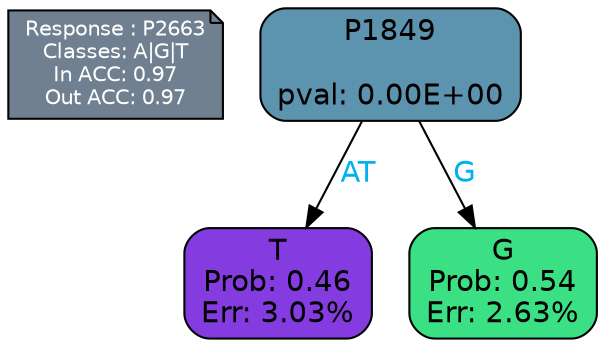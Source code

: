 digraph Tree {
node [shape=box, style="filled, rounded", color="black", fontname=helvetica] ;
graph [ranksep=equally, splines=polylines, bgcolor=transparent, dpi=600] ;
edge [fontname=helvetica] ;
LEGEND [label="Response : P2663
Classes: A|G|T
In ACC: 0.97
Out ACC: 0.97
",shape=note,align=left,style=filled,fillcolor="slategray",fontcolor="white",fontsize=10];1 [label="P1849

pval: 0.00E+00", fillcolor="#5c93ae"] ;
2 [label="T
Prob: 0.46
Err: 3.03%", fillcolor="#843bdf"] ;
3 [label="G
Prob: 0.54
Err: 2.63%", fillcolor="#3ae083"] ;
1 -> 2 [label="AT",fontcolor=deepskyblue2] ;
1 -> 3 [label="G",fontcolor=deepskyblue2] ;
{rank = same; 2;3;}{rank = same; LEGEND;1;}}